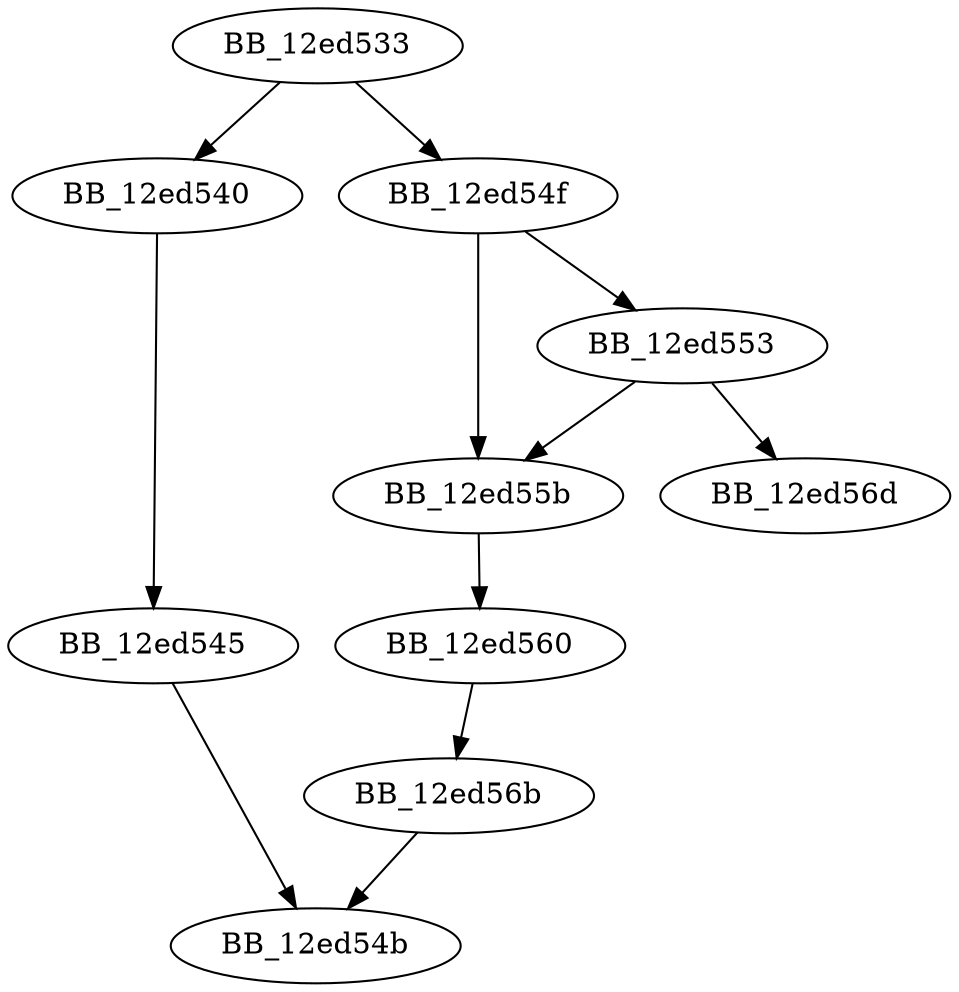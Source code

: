 DiGraph __isatty{
BB_12ed533->BB_12ed540
BB_12ed533->BB_12ed54f
BB_12ed540->BB_12ed545
BB_12ed545->BB_12ed54b
BB_12ed54f->BB_12ed553
BB_12ed54f->BB_12ed55b
BB_12ed553->BB_12ed55b
BB_12ed553->BB_12ed56d
BB_12ed55b->BB_12ed560
BB_12ed560->BB_12ed56b
BB_12ed56b->BB_12ed54b
}
